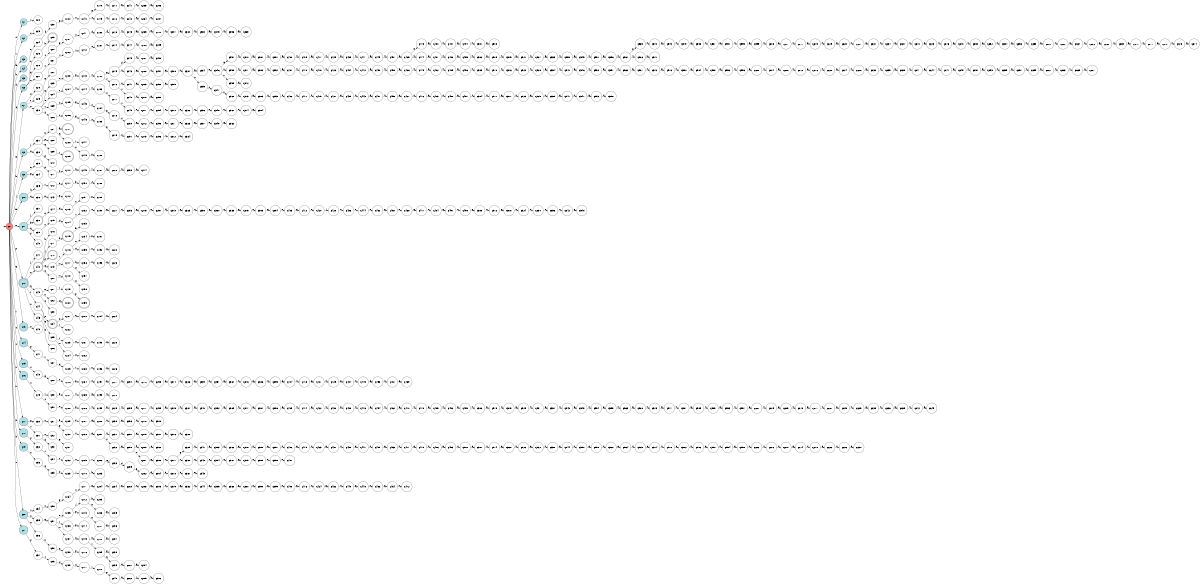 digraph APTAALF {
__start0 [style = invis, shape = none, label = "", width = 0, height = 0];

rankdir=LR;
size="8,5";

s0 [style="filled", color="black", fillcolor="#ff817b" shape="circle", label="q0"];
s1 [style="filled", color="black", fillcolor="powderblue" shape="circle", label="q1"];
s2 [style="filled", color="black", fillcolor="powderblue" shape="circle", label="q2"];
s3 [style="filled", color="black", fillcolor="powderblue" shape="circle", label="q3"];
s4 [style="filled", color="black", fillcolor="powderblue" shape="circle", label="q4"];
s5 [style="filled", color="black", fillcolor="powderblue" shape="circle", label="q5"];
s6 [style="filled", color="black", fillcolor="powderblue" shape="circle", label="q6"];
s7 [style="filled", color="black", fillcolor="powderblue" shape="circle", label="q7"];
s8 [style="filled", color="black", fillcolor="powderblue" shape="circle", label="q8"];
s9 [style="filled", color="black", fillcolor="powderblue" shape="circle", label="q9"];
s10 [style="filled", color="black", fillcolor="powderblue" shape="circle", label="q10"];
s11 [style="filled", color="black", fillcolor="powderblue" shape="circle", label="q11"];
s12 [style="rounded,filled", color="black", fillcolor="powderblue" shape="doublecircle", label="q12"];
s13 [style="filled", color="black", fillcolor="powderblue" shape="circle", label="q13"];
s14 [style="filled", color="black", fillcolor="powderblue" shape="circle", label="q14"];
s15 [style="filled", color="black", fillcolor="powderblue" shape="circle", label="q15"];
s16 [style="filled", color="black", fillcolor="powderblue" shape="circle", label="q16"];
s17 [style="filled", color="black", fillcolor="powderblue" shape="circle", label="q17"];
s18 [style="filled", color="black", fillcolor="powderblue" shape="circle", label="q18"];
s19 [style="filled", color="black", fillcolor="powderblue" shape="circle", label="q19"];
s20 [style="filled", color="black", fillcolor="powderblue" shape="circle", label="q20"];
s21 [style="filled", color="black", fillcolor="powderblue" shape="circle", label="q21"];
s22 [style="filled", color="black", fillcolor="white" shape="circle", label="q22"];
s23 [style="filled", color="black", fillcolor="white" shape="circle", label="q23"];
s24 [style="filled", color="black", fillcolor="white" shape="circle", label="q24"];
s25 [style="filled", color="black", fillcolor="white" shape="circle", label="q25"];
s26 [style="filled", color="black", fillcolor="white" shape="circle", label="q26"];
s27 [style="filled", color="black", fillcolor="white" shape="circle", label="q27"];
s28 [style="filled", color="black", fillcolor="white" shape="circle", label="q28"];
s29 [style="filled", color="black", fillcolor="white" shape="circle", label="q29"];
s30 [style="filled", color="black", fillcolor="white" shape="circle", label="q30"];
s31 [style="filled", color="black", fillcolor="white" shape="circle", label="q31"];
s32 [style="filled", color="black", fillcolor="white" shape="circle", label="q32"];
s33 [style="filled", color="black", fillcolor="white" shape="circle", label="q33"];
s34 [style="filled", color="black", fillcolor="white" shape="circle", label="q34"];
s35 [style="filled", color="black", fillcolor="white" shape="circle", label="q35"];
s36 [style="filled", color="black", fillcolor="white" shape="circle", label="q36"];
s37 [style="filled", color="black", fillcolor="white" shape="circle", label="q37"];
s38 [style="rounded,filled", color="black", fillcolor="white" shape="doublecircle", label="q38"];
s39 [style="filled", color="black", fillcolor="white" shape="circle", label="q39"];
s40 [style="filled", color="black", fillcolor="white" shape="circle", label="q40"];
s41 [style="filled", color="black", fillcolor="white" shape="circle", label="q41"];
s42 [style="rounded,filled", color="black", fillcolor="white" shape="doublecircle", label="q42"];
s43 [style="filled", color="black", fillcolor="white" shape="circle", label="q43"];
s44 [style="filled", color="black", fillcolor="white" shape="circle", label="q44"];
s45 [style="filled", color="black", fillcolor="white" shape="circle", label="q45"];
s46 [style="filled", color="black", fillcolor="white" shape="circle", label="q46"];
s47 [style="filled", color="black", fillcolor="white" shape="circle", label="q47"];
s48 [style="filled", color="black", fillcolor="white" shape="circle", label="q48"];
s49 [style="filled", color="black", fillcolor="white" shape="circle", label="q49"];
s50 [style="filled", color="black", fillcolor="white" shape="circle", label="q50"];
s51 [style="filled", color="black", fillcolor="white" shape="circle", label="q51"];
s52 [style="filled", color="black", fillcolor="white" shape="circle", label="q52"];
s53 [style="filled", color="black", fillcolor="white" shape="circle", label="q53"];
s54 [style="filled", color="black", fillcolor="white" shape="circle", label="q54"];
s55 [style="filled", color="black", fillcolor="white" shape="circle", label="q55"];
s56 [style="filled", color="black", fillcolor="white" shape="circle", label="q56"];
s57 [style="filled", color="black", fillcolor="white" shape="circle", label="q57"];
s58 [style="filled", color="black", fillcolor="white" shape="circle", label="q58"];
s59 [style="rounded,filled", color="black", fillcolor="white" shape="doublecircle", label="q59"];
s60 [style="filled", color="black", fillcolor="white" shape="circle", label="q60"];
s61 [style="filled", color="black", fillcolor="white" shape="circle", label="q61"];
s62 [style="filled", color="black", fillcolor="white" shape="circle", label="q62"];
s63 [style="filled", color="black", fillcolor="white" shape="circle", label="q63"];
s64 [style="filled", color="black", fillcolor="white" shape="circle", label="q64"];
s65 [style="filled", color="black", fillcolor="white" shape="circle", label="q65"];
s66 [style="filled", color="black", fillcolor="white" shape="circle", label="q66"];
s67 [style="filled", color="black", fillcolor="white" shape="circle", label="q67"];
s68 [style="filled", color="black", fillcolor="white" shape="circle", label="q68"];
s69 [style="filled", color="black", fillcolor="white" shape="circle", label="q69"];
s70 [style="filled", color="black", fillcolor="white" shape="circle", label="q70"];
s71 [style="filled", color="black", fillcolor="white" shape="circle", label="q71"];
s72 [style="filled", color="black", fillcolor="white" shape="circle", label="q72"];
s73 [style="filled", color="black", fillcolor="white" shape="circle", label="q73"];
s74 [style="filled", color="black", fillcolor="white" shape="circle", label="q74"];
s75 [style="filled", color="black", fillcolor="white" shape="circle", label="q75"];
s76 [style="filled", color="black", fillcolor="white" shape="circle", label="q76"];
s77 [style="filled", color="black", fillcolor="white" shape="circle", label="q77"];
s78 [style="rounded,filled", color="black", fillcolor="white" shape="doublecircle", label="q78"];
s79 [style="filled", color="black", fillcolor="white" shape="circle", label="q79"];
s80 [style="filled", color="black", fillcolor="white" shape="circle", label="q80"];
s81 [style="filled", color="black", fillcolor="white" shape="circle", label="q81"];
s82 [style="filled", color="black", fillcolor="white" shape="circle", label="q82"];
s83 [style="filled", color="black", fillcolor="white" shape="circle", label="q83"];
s84 [style="rounded,filled", color="black", fillcolor="white" shape="doublecircle", label="q84"];
s85 [style="filled", color="black", fillcolor="white" shape="circle", label="q85"];
s86 [style="filled", color="black", fillcolor="white" shape="circle", label="q86"];
s87 [style="filled", color="black", fillcolor="white" shape="circle", label="q87"];
s88 [style="filled", color="black", fillcolor="white" shape="circle", label="q88"];
s89 [style="filled", color="black", fillcolor="white" shape="circle", label="q89"];
s90 [style="filled", color="black", fillcolor="white" shape="circle", label="q90"];
s91 [style="filled", color="black", fillcolor="white" shape="circle", label="q91"];
s92 [style="filled", color="black", fillcolor="white" shape="circle", label="q92"];
s93 [style="filled", color="black", fillcolor="white" shape="circle", label="q93"];
s94 [style="filled", color="black", fillcolor="white" shape="circle", label="q94"];
s95 [style="filled", color="black", fillcolor="white" shape="circle", label="q95"];
s96 [style="filled", color="black", fillcolor="white" shape="circle", label="q96"];
s97 [style="filled", color="black", fillcolor="white" shape="circle", label="q97"];
s98 [style="filled", color="black", fillcolor="white" shape="circle", label="q98"];
s99 [style="filled", color="black", fillcolor="white" shape="circle", label="q99"];
s100 [style="filled", color="black", fillcolor="white" shape="circle", label="q100"];
s101 [style="filled", color="black", fillcolor="white" shape="circle", label="q101"];
s102 [style="filled", color="black", fillcolor="white" shape="circle", label="q102"];
s103 [style="filled", color="black", fillcolor="white" shape="circle", label="q103"];
s104 [style="filled", color="black", fillcolor="white" shape="circle", label="q104"];
s105 [style="filled", color="black", fillcolor="white" shape="circle", label="q105"];
s106 [style="filled", color="black", fillcolor="white" shape="circle", label="q106"];
s107 [style="rounded,filled", color="black", fillcolor="white" shape="doublecircle", label="q107"];
s108 [style="filled", color="black", fillcolor="white" shape="circle", label="q108"];
s109 [style="rounded,filled", color="black", fillcolor="white" shape="doublecircle", label="q109"];
s110 [style="filled", color="black", fillcolor="white" shape="circle", label="q110"];
s111 [style="filled", color="black", fillcolor="white" shape="circle", label="q111"];
s112 [style="filled", color="black", fillcolor="white" shape="circle", label="q112"];
s113 [style="filled", color="black", fillcolor="white" shape="circle", label="q113"];
s114 [style="filled", color="black", fillcolor="white" shape="circle", label="q114"];
s115 [style="rounded,filled", color="black", fillcolor="white" shape="doublecircle", label="q115"];
s116 [style="filled", color="black", fillcolor="white" shape="circle", label="q116"];
s117 [style="filled", color="black", fillcolor="white" shape="circle", label="q117"];
s118 [style="filled", color="black", fillcolor="white" shape="circle", label="q118"];
s119 [style="filled", color="black", fillcolor="white" shape="circle", label="q119"];
s120 [style="rounded,filled", color="black", fillcolor="white" shape="doublecircle", label="q120"];
s121 [style="filled", color="black", fillcolor="white" shape="circle", label="q121"];
s122 [style="filled", color="black", fillcolor="white" shape="circle", label="q122"];
s123 [style="filled", color="black", fillcolor="white" shape="circle", label="q123"];
s124 [style="filled", color="black", fillcolor="white" shape="circle", label="q124"];
s125 [style="filled", color="black", fillcolor="white" shape="circle", label="q125"];
s126 [style="filled", color="black", fillcolor="white" shape="circle", label="q126"];
s127 [style="filled", color="black", fillcolor="white" shape="circle", label="q127"];
s128 [style="filled", color="black", fillcolor="white" shape="circle", label="q128"];
s129 [style="filled", color="black", fillcolor="white" shape="circle", label="q129"];
s130 [style="filled", color="black", fillcolor="white" shape="circle", label="q130"];
s131 [style="filled", color="black", fillcolor="white" shape="circle", label="q131"];
s132 [style="filled", color="black", fillcolor="white" shape="circle", label="q132"];
s133 [style="filled", color="black", fillcolor="white" shape="circle", label="q133"];
s134 [style="filled", color="black", fillcolor="white" shape="circle", label="q134"];
s135 [style="filled", color="black", fillcolor="white" shape="circle", label="q135"];
s136 [style="filled", color="black", fillcolor="white" shape="circle", label="q136"];
s137 [style="filled", color="black", fillcolor="white" shape="circle", label="q137"];
s138 [style="filled", color="black", fillcolor="white" shape="circle", label="q138"];
s139 [style="filled", color="black", fillcolor="white" shape="circle", label="q139"];
s140 [style="filled", color="black", fillcolor="white" shape="circle", label="q140"];
s141 [style="filled", color="black", fillcolor="white" shape="circle", label="q141"];
s142 [style="filled", color="black", fillcolor="white" shape="circle", label="q142"];
s143 [style="filled", color="black", fillcolor="white" shape="circle", label="q143"];
s144 [style="filled", color="black", fillcolor="white" shape="circle", label="q144"];
s145 [style="filled", color="black", fillcolor="white" shape="circle", label="q145"];
s146 [style="filled", color="black", fillcolor="white" shape="circle", label="q146"];
s147 [style="filled", color="black", fillcolor="white" shape="circle", label="q147"];
s148 [style="filled", color="black", fillcolor="white" shape="circle", label="q148"];
s149 [style="filled", color="black", fillcolor="white" shape="circle", label="q149"];
s150 [style="filled", color="black", fillcolor="white" shape="circle", label="q150"];
s151 [style="filled", color="black", fillcolor="white" shape="circle", label="q151"];
s152 [style="filled", color="black", fillcolor="white" shape="circle", label="q152"];
s153 [style="filled", color="black", fillcolor="white" shape="circle", label="q153"];
s154 [style="filled", color="black", fillcolor="white" shape="circle", label="q154"];
s155 [style="filled", color="black", fillcolor="white" shape="circle", label="q155"];
s156 [style="filled", color="black", fillcolor="white" shape="circle", label="q156"];
s157 [style="filled", color="black", fillcolor="white" shape="circle", label="q157"];
s158 [style="filled", color="black", fillcolor="white" shape="circle", label="q158"];
s159 [style="rounded,filled", color="black", fillcolor="white" shape="doublecircle", label="q159"];
s160 [style="filled", color="black", fillcolor="white" shape="circle", label="q160"];
s161 [style="filled", color="black", fillcolor="white" shape="circle", label="q161"];
s162 [style="filled", color="black", fillcolor="white" shape="circle", label="q162"];
s163 [style="filled", color="black", fillcolor="white" shape="circle", label="q163"];
s164 [style="filled", color="black", fillcolor="white" shape="circle", label="q164"];
s165 [style="filled", color="black", fillcolor="white" shape="circle", label="q165"];
s166 [style="filled", color="black", fillcolor="white" shape="circle", label="q166"];
s167 [style="filled", color="black", fillcolor="white" shape="circle", label="q167"];
s168 [style="filled", color="black", fillcolor="white" shape="circle", label="q168"];
s169 [style="filled", color="black", fillcolor="white" shape="circle", label="q169"];
s170 [style="filled", color="black", fillcolor="white" shape="circle", label="q170"];
s171 [style="filled", color="black", fillcolor="white" shape="circle", label="q171"];
s172 [style="filled", color="black", fillcolor="white" shape="circle", label="q172"];
s173 [style="filled", color="black", fillcolor="white" shape="circle", label="q173"];
s174 [style="filled", color="black", fillcolor="white" shape="circle", label="q174"];
s175 [style="filled", color="black", fillcolor="white" shape="circle", label="q175"];
s176 [style="filled", color="black", fillcolor="white" shape="circle", label="q176"];
s177 [style="filled", color="black", fillcolor="white" shape="circle", label="q177"];
s178 [style="filled", color="black", fillcolor="white" shape="circle", label="q178"];
s179 [style="filled", color="black", fillcolor="white" shape="circle", label="q179"];
s180 [style="filled", color="black", fillcolor="white" shape="circle", label="q180"];
s181 [style="filled", color="black", fillcolor="white" shape="circle", label="q181"];
s182 [style="filled", color="black", fillcolor="white" shape="circle", label="q182"];
s183 [style="filled", color="black", fillcolor="white" shape="circle", label="q183"];
s184 [style="filled", color="black", fillcolor="white" shape="circle", label="q184"];
s185 [style="filled", color="black", fillcolor="white" shape="circle", label="q185"];
s186 [style="filled", color="black", fillcolor="white" shape="circle", label="q186"];
s187 [style="filled", color="black", fillcolor="white" shape="circle", label="q187"];
s188 [style="filled", color="black", fillcolor="white" shape="circle", label="q188"];
s189 [style="filled", color="black", fillcolor="white" shape="circle", label="q189"];
s190 [style="filled", color="black", fillcolor="white" shape="circle", label="q190"];
s191 [style="filled", color="black", fillcolor="white" shape="circle", label="q191"];
s192 [style="filled", color="black", fillcolor="white" shape="circle", label="q192"];
s193 [style="filled", color="black", fillcolor="white" shape="circle", label="q193"];
s194 [style="filled", color="black", fillcolor="white" shape="circle", label="q194"];
s195 [style="filled", color="black", fillcolor="white" shape="circle", label="q195"];
s196 [style="filled", color="black", fillcolor="white" shape="circle", label="q196"];
s197 [style="filled", color="black", fillcolor="white" shape="circle", label="q197"];
s198 [style="filled", color="black", fillcolor="white" shape="circle", label="q198"];
s199 [style="filled", color="black", fillcolor="white" shape="circle", label="q199"];
s200 [style="filled", color="black", fillcolor="white" shape="circle", label="q200"];
s201 [style="filled", color="black", fillcolor="white" shape="circle", label="q201"];
s202 [style="filled", color="black", fillcolor="white" shape="circle", label="q202"];
s203 [style="filled", color="black", fillcolor="white" shape="circle", label="q203"];
s204 [style="filled", color="black", fillcolor="white" shape="circle", label="q204"];
s205 [style="filled", color="black", fillcolor="white" shape="circle", label="q205"];
s206 [style="filled", color="black", fillcolor="white" shape="circle", label="q206"];
s207 [style="filled", color="black", fillcolor="white" shape="circle", label="q207"];
s208 [style="filled", color="black", fillcolor="white" shape="circle", label="q208"];
s209 [style="filled", color="black", fillcolor="white" shape="circle", label="q209"];
s210 [style="filled", color="black", fillcolor="white" shape="circle", label="q210"];
s211 [style="filled", color="black", fillcolor="white" shape="circle", label="q211"];
s212 [style="filled", color="black", fillcolor="white" shape="circle", label="q212"];
s213 [style="filled", color="black", fillcolor="white" shape="circle", label="q213"];
s214 [style="filled", color="black", fillcolor="white" shape="circle", label="q214"];
s215 [style="filled", color="black", fillcolor="white" shape="circle", label="q215"];
s216 [style="filled", color="black", fillcolor="white" shape="circle", label="q216"];
s217 [style="filled", color="black", fillcolor="white" shape="circle", label="q217"];
s218 [style="filled", color="black", fillcolor="white" shape="circle", label="q218"];
s219 [style="filled", color="black", fillcolor="white" shape="circle", label="q219"];
s220 [style="filled", color="black", fillcolor="white" shape="circle", label="q220"];
s221 [style="filled", color="black", fillcolor="white" shape="circle", label="q221"];
s222 [style="filled", color="black", fillcolor="white" shape="circle", label="q222"];
s223 [style="filled", color="black", fillcolor="white" shape="circle", label="q223"];
s224 [style="filled", color="black", fillcolor="white" shape="circle", label="q224"];
s225 [style="filled", color="black", fillcolor="white" shape="circle", label="q225"];
s226 [style="filled", color="black", fillcolor="white" shape="circle", label="q226"];
s227 [style="filled", color="black", fillcolor="white" shape="circle", label="q227"];
s228 [style="filled", color="black", fillcolor="white" shape="circle", label="q228"];
s229 [style="filled", color="black", fillcolor="white" shape="circle", label="q229"];
s230 [style="filled", color="black", fillcolor="white" shape="circle", label="q230"];
s231 [style="filled", color="black", fillcolor="white" shape="circle", label="q231"];
s232 [style="filled", color="black", fillcolor="white" shape="circle", label="q232"];
s233 [style="filled", color="black", fillcolor="white" shape="circle", label="q233"];
s234 [style="filled", color="black", fillcolor="white" shape="circle", label="q234"];
s235 [style="filled", color="black", fillcolor="white" shape="circle", label="q235"];
s236 [style="filled", color="black", fillcolor="white" shape="circle", label="q236"];
s237 [style="filled", color="black", fillcolor="white" shape="circle", label="q237"];
s238 [style="filled", color="black", fillcolor="white" shape="circle", label="q238"];
s239 [style="filled", color="black", fillcolor="white" shape="circle", label="q239"];
s240 [style="filled", color="black", fillcolor="white" shape="circle", label="q240"];
s241 [style="filled", color="black", fillcolor="white" shape="circle", label="q241"];
s242 [style="filled", color="black", fillcolor="white" shape="circle", label="q242"];
s243 [style="filled", color="black", fillcolor="white" shape="circle", label="q243"];
s244 [style="filled", color="black", fillcolor="white" shape="circle", label="q244"];
s245 [style="filled", color="black", fillcolor="white" shape="circle", label="q245"];
s246 [style="filled", color="black", fillcolor="white" shape="circle", label="q246"];
s247 [style="filled", color="black", fillcolor="white" shape="circle", label="q247"];
s248 [style="filled", color="black", fillcolor="white" shape="circle", label="q248"];
s249 [style="filled", color="black", fillcolor="white" shape="circle", label="q249"];
s250 [style="filled", color="black", fillcolor="white" shape="circle", label="q250"];
s251 [style="filled", color="black", fillcolor="white" shape="circle", label="q251"];
s252 [style="filled", color="black", fillcolor="white" shape="circle", label="q252"];
s253 [style="filled", color="black", fillcolor="white" shape="circle", label="q253"];
s254 [style="filled", color="black", fillcolor="white" shape="circle", label="q254"];
s255 [style="filled", color="black", fillcolor="white" shape="circle", label="q255"];
s256 [style="filled", color="black", fillcolor="white" shape="circle", label="q256"];
s257 [style="filled", color="black", fillcolor="white" shape="circle", label="q257"];
s258 [style="filled", color="black", fillcolor="white" shape="circle", label="q258"];
s259 [style="filled", color="black", fillcolor="white" shape="circle", label="q259"];
s260 [style="filled", color="black", fillcolor="white" shape="circle", label="q260"];
s261 [style="filled", color="black", fillcolor="white" shape="circle", label="q261"];
s262 [style="filled", color="black", fillcolor="white" shape="circle", label="q262"];
s263 [style="filled", color="black", fillcolor="white" shape="circle", label="q263"];
s264 [style="filled", color="black", fillcolor="white" shape="circle", label="q264"];
s265 [style="filled", color="black", fillcolor="white" shape="circle", label="q265"];
s266 [style="filled", color="black", fillcolor="white" shape="circle", label="q266"];
s267 [style="filled", color="black", fillcolor="white" shape="circle", label="q267"];
s268 [style="filled", color="black", fillcolor="white" shape="circle", label="q268"];
s269 [style="filled", color="black", fillcolor="white" shape="circle", label="q269"];
s270 [style="filled", color="black", fillcolor="white" shape="circle", label="q270"];
s271 [style="filled", color="black", fillcolor="white" shape="circle", label="q271"];
s272 [style="filled", color="black", fillcolor="white" shape="circle", label="q272"];
s273 [style="filled", color="black", fillcolor="white" shape="circle", label="q273"];
s274 [style="filled", color="black", fillcolor="white" shape="circle", label="q274"];
s275 [style="filled", color="black", fillcolor="white" shape="circle", label="q275"];
s276 [style="filled", color="black", fillcolor="white" shape="circle", label="q276"];
s277 [style="filled", color="black", fillcolor="white" shape="circle", label="q277"];
s278 [style="filled", color="black", fillcolor="white" shape="circle", label="q278"];
s279 [style="filled", color="black", fillcolor="white" shape="circle", label="q279"];
s280 [style="filled", color="black", fillcolor="white" shape="circle", label="q280"];
s281 [style="filled", color="black", fillcolor="white" shape="circle", label="q281"];
s282 [style="filled", color="black", fillcolor="white" shape="circle", label="q282"];
s283 [style="filled", color="black", fillcolor="white" shape="circle", label="q283"];
s284 [style="filled", color="black", fillcolor="white" shape="circle", label="q284"];
s285 [style="filled", color="black", fillcolor="white" shape="circle", label="q285"];
s286 [style="filled", color="black", fillcolor="white" shape="circle", label="q286"];
s287 [style="filled", color="black", fillcolor="white" shape="circle", label="q287"];
s288 [style="filled", color="black", fillcolor="white" shape="circle", label="q288"];
s289 [style="filled", color="black", fillcolor="white" shape="circle", label="q289"];
s290 [style="filled", color="black", fillcolor="white" shape="circle", label="q290"];
s291 [style="filled", color="black", fillcolor="white" shape="circle", label="q291"];
s292 [style="filled", color="black", fillcolor="white" shape="circle", label="q292"];
s293 [style="filled", color="black", fillcolor="white" shape="circle", label="q293"];
s294 [style="filled", color="black", fillcolor="white" shape="circle", label="q294"];
s295 [style="filled", color="black", fillcolor="white" shape="circle", label="q295"];
s296 [style="filled", color="black", fillcolor="white" shape="circle", label="q296"];
s297 [style="filled", color="black", fillcolor="white" shape="circle", label="q297"];
s298 [style="filled", color="black", fillcolor="white" shape="circle", label="q298"];
s299 [style="filled", color="black", fillcolor="white" shape="circle", label="q299"];
s300 [style="filled", color="black", fillcolor="white" shape="circle", label="q300"];
s301 [style="filled", color="black", fillcolor="white" shape="circle", label="q301"];
s302 [style="filled", color="black", fillcolor="white" shape="circle", label="q302"];
s303 [style="filled", color="black", fillcolor="white" shape="circle", label="q303"];
s304 [style="filled", color="black", fillcolor="white" shape="circle", label="q304"];
s305 [style="filled", color="black", fillcolor="white" shape="circle", label="q305"];
s306 [style="filled", color="black", fillcolor="white" shape="circle", label="q306"];
s307 [style="filled", color="black", fillcolor="white" shape="circle", label="q307"];
s308 [style="filled", color="black", fillcolor="white" shape="circle", label="q308"];
s309 [style="filled", color="black", fillcolor="white" shape="circle", label="q309"];
s310 [style="filled", color="black", fillcolor="white" shape="circle", label="q310"];
s311 [style="filled", color="black", fillcolor="white" shape="circle", label="q311"];
s312 [style="filled", color="black", fillcolor="white" shape="circle", label="q312"];
s313 [style="filled", color="black", fillcolor="white" shape="circle", label="q313"];
s314 [style="filled", color="black", fillcolor="white" shape="circle", label="q314"];
s315 [style="filled", color="black", fillcolor="white" shape="circle", label="q315"];
s316 [style="filled", color="black", fillcolor="white" shape="circle", label="q316"];
s317 [style="filled", color="black", fillcolor="white" shape="circle", label="q317"];
s318 [style="filled", color="black", fillcolor="white" shape="circle", label="q318"];
s319 [style="filled", color="black", fillcolor="white" shape="circle", label="q319"];
s320 [style="filled", color="black", fillcolor="white" shape="circle", label="q320"];
s321 [style="filled", color="black", fillcolor="white" shape="circle", label="q321"];
s322 [style="filled", color="black", fillcolor="white" shape="circle", label="q322"];
s323 [style="filled", color="black", fillcolor="white" shape="circle", label="q323"];
s324 [style="filled", color="black", fillcolor="white" shape="circle", label="q324"];
s325 [style="filled", color="black", fillcolor="white" shape="circle", label="q325"];
s326 [style="filled", color="black", fillcolor="white" shape="circle", label="q326"];
s327 [style="filled", color="black", fillcolor="white" shape="circle", label="q327"];
s328 [style="filled", color="black", fillcolor="white" shape="circle", label="q328"];
s329 [style="filled", color="black", fillcolor="white" shape="circle", label="q329"];
s330 [style="filled", color="black", fillcolor="white" shape="circle", label="q330"];
s331 [style="filled", color="black", fillcolor="white" shape="circle", label="q331"];
s332 [style="filled", color="black", fillcolor="white" shape="circle", label="q332"];
s333 [style="filled", color="black", fillcolor="white" shape="circle", label="q333"];
s334 [style="filled", color="black", fillcolor="white" shape="circle", label="q334"];
s335 [style="filled", color="black", fillcolor="white" shape="circle", label="q335"];
s336 [style="filled", color="black", fillcolor="white" shape="circle", label="q336"];
s337 [style="filled", color="black", fillcolor="white" shape="circle", label="q337"];
s338 [style="filled", color="black", fillcolor="white" shape="circle", label="q338"];
s339 [style="filled", color="black", fillcolor="white" shape="circle", label="q339"];
s340 [style="filled", color="black", fillcolor="white" shape="circle", label="q340"];
s341 [style="filled", color="black", fillcolor="white" shape="circle", label="q341"];
s342 [style="filled", color="black", fillcolor="white" shape="circle", label="q342"];
s343 [style="filled", color="black", fillcolor="white" shape="circle", label="q343"];
s344 [style="filled", color="black", fillcolor="white" shape="circle", label="q344"];
s345 [style="filled", color="black", fillcolor="white" shape="circle", label="q345"];
s346 [style="filled", color="black", fillcolor="white" shape="circle", label="q346"];
s347 [style="filled", color="black", fillcolor="white" shape="circle", label="q347"];
s348 [style="filled", color="black", fillcolor="white" shape="circle", label="q348"];
s349 [style="filled", color="black", fillcolor="white" shape="circle", label="q349"];
s350 [style="filled", color="black", fillcolor="white" shape="circle", label="q350"];
s351 [style="filled", color="black", fillcolor="white" shape="circle", label="q351"];
s352 [style="filled", color="black", fillcolor="white" shape="circle", label="q352"];
s353 [style="filled", color="black", fillcolor="white" shape="circle", label="q353"];
s354 [style="filled", color="black", fillcolor="white" shape="circle", label="q354"];
s355 [style="filled", color="black", fillcolor="white" shape="circle", label="q355"];
s356 [style="filled", color="black", fillcolor="white" shape="circle", label="q356"];
s357 [style="filled", color="black", fillcolor="white" shape="circle", label="q357"];
s358 [style="filled", color="black", fillcolor="white" shape="circle", label="q358"];
s359 [style="filled", color="black", fillcolor="white" shape="circle", label="q359"];
s360 [style="filled", color="black", fillcolor="white" shape="circle", label="q360"];
s361 [style="filled", color="black", fillcolor="white" shape="circle", label="q361"];
s362 [style="filled", color="black", fillcolor="white" shape="circle", label="q362"];
s363 [style="filled", color="black", fillcolor="white" shape="circle", label="q363"];
s364 [style="filled", color="black", fillcolor="white" shape="circle", label="q364"];
s365 [style="filled", color="black", fillcolor="white" shape="circle", label="q365"];
s366 [style="filled", color="black", fillcolor="white" shape="circle", label="q366"];
s367 [style="filled", color="black", fillcolor="white" shape="circle", label="q367"];
s368 [style="filled", color="black", fillcolor="white" shape="circle", label="q368"];
s369 [style="filled", color="black", fillcolor="white" shape="circle", label="q369"];
s370 [style="filled", color="black", fillcolor="white" shape="circle", label="q370"];
s371 [style="filled", color="black", fillcolor="white" shape="circle", label="q371"];
s372 [style="filled", color="black", fillcolor="white" shape="circle", label="q372"];
s373 [style="filled", color="black", fillcolor="white" shape="circle", label="q373"];
s374 [style="filled", color="black", fillcolor="white" shape="circle", label="q374"];
s375 [style="filled", color="black", fillcolor="white" shape="circle", label="q375"];
s376 [style="filled", color="black", fillcolor="white" shape="circle", label="q376"];
s377 [style="filled", color="black", fillcolor="white" shape="circle", label="q377"];
s378 [style="filled", color="black", fillcolor="white" shape="circle", label="q378"];
s379 [style="filled", color="black", fillcolor="white" shape="circle", label="q379"];
s380 [style="filled", color="black", fillcolor="white" shape="circle", label="q380"];
s381 [style="filled", color="black", fillcolor="white" shape="circle", label="q381"];
s382 [style="filled", color="black", fillcolor="white" shape="circle", label="q382"];
s383 [style="filled", color="black", fillcolor="white" shape="circle", label="q383"];
s384 [style="filled", color="black", fillcolor="white" shape="circle", label="q384"];
s385 [style="filled", color="black", fillcolor="white" shape="circle", label="q385"];
s386 [style="filled", color="black", fillcolor="white" shape="circle", label="q386"];
s387 [style="filled", color="black", fillcolor="white" shape="circle", label="q387"];
s388 [style="filled", color="black", fillcolor="white" shape="circle", label="q388"];
s389 [style="filled", color="black", fillcolor="white" shape="circle", label="q389"];
s390 [style="filled", color="black", fillcolor="white" shape="circle", label="q390"];
s391 [style="filled", color="black", fillcolor="white" shape="circle", label="q391"];
s392 [style="filled", color="black", fillcolor="white" shape="circle", label="q392"];
s393 [style="filled", color="black", fillcolor="white" shape="circle", label="q393"];
s394 [style="filled", color="black", fillcolor="white" shape="circle", label="q394"];
s395 [style="filled", color="black", fillcolor="white" shape="circle", label="q395"];
s396 [style="filled", color="black", fillcolor="white" shape="circle", label="q396"];
s397 [style="filled", color="black", fillcolor="white" shape="circle", label="q397"];
s398 [style="filled", color="black", fillcolor="white" shape="circle", label="q398"];
s399 [style="filled", color="black", fillcolor="white" shape="circle", label="q399"];
s400 [style="filled", color="black", fillcolor="white" shape="circle", label="q400"];
s401 [style="filled", color="black", fillcolor="white" shape="circle", label="q401"];
s402 [style="filled", color="black", fillcolor="white" shape="circle", label="q402"];
s403 [style="filled", color="black", fillcolor="white" shape="circle", label="q403"];
s404 [style="filled", color="black", fillcolor="white" shape="circle", label="q404"];
s405 [style="filled", color="black", fillcolor="white" shape="circle", label="q405"];
s406 [style="filled", color="black", fillcolor="white" shape="circle", label="q406"];
s407 [style="filled", color="black", fillcolor="white" shape="circle", label="q407"];
s408 [style="filled", color="black", fillcolor="white" shape="circle", label="q408"];
s409 [style="filled", color="black", fillcolor="white" shape="circle", label="q409"];
s410 [style="filled", color="black", fillcolor="white" shape="circle", label="q410"];
s411 [style="filled", color="black", fillcolor="white" shape="circle", label="q411"];
s412 [style="filled", color="black", fillcolor="white" shape="circle", label="q412"];
s413 [style="filled", color="black", fillcolor="white" shape="circle", label="q413"];
s414 [style="filled", color="black", fillcolor="white" shape="circle", label="q414"];
s415 [style="filled", color="black", fillcolor="white" shape="circle", label="q415"];
s416 [style="filled", color="black", fillcolor="white" shape="circle", label="q416"];
s417 [style="filled", color="black", fillcolor="white" shape="circle", label="q417"];
s418 [style="filled", color="black", fillcolor="white" shape="circle", label="q418"];
s419 [style="filled", color="black", fillcolor="white" shape="circle", label="q419"];
s420 [style="filled", color="black", fillcolor="white" shape="circle", label="q420"];
s421 [style="filled", color="black", fillcolor="white" shape="circle", label="q421"];
s422 [style="filled", color="black", fillcolor="white" shape="circle", label="q422"];
s423 [style="filled", color="black", fillcolor="white" shape="circle", label="q423"];
s424 [style="filled", color="black", fillcolor="white" shape="circle", label="q424"];
s425 [style="filled", color="black", fillcolor="white" shape="circle", label="q425"];
s426 [style="filled", color="black", fillcolor="white" shape="circle", label="q426"];
s427 [style="filled", color="black", fillcolor="white" shape="circle", label="q427"];
s428 [style="filled", color="black", fillcolor="white" shape="circle", label="q428"];
s429 [style="filled", color="black", fillcolor="white" shape="circle", label="q429"];
s430 [style="filled", color="black", fillcolor="white" shape="circle", label="q430"];
s431 [style="filled", color="black", fillcolor="white" shape="circle", label="q431"];
s432 [style="filled", color="black", fillcolor="white" shape="circle", label="q432"];
s433 [style="filled", color="black", fillcolor="white" shape="circle", label="q433"];
s434 [style="filled", color="black", fillcolor="white" shape="circle", label="q434"];
s435 [style="filled", color="black", fillcolor="white" shape="circle", label="q435"];
s436 [style="filled", color="black", fillcolor="white" shape="circle", label="q436"];
s437 [style="filled", color="black", fillcolor="white" shape="circle", label="q437"];
s438 [style="filled", color="black", fillcolor="white" shape="circle", label="q438"];
s439 [style="filled", color="black", fillcolor="white" shape="circle", label="q439"];
s440 [style="filled", color="black", fillcolor="white" shape="circle", label="q440"];
s441 [style="filled", color="black", fillcolor="white" shape="circle", label="q441"];
s442 [style="filled", color="black", fillcolor="white" shape="circle", label="q442"];
s443 [style="filled", color="black", fillcolor="white" shape="circle", label="q443"];
s444 [style="filled", color="black", fillcolor="white" shape="circle", label="q444"];
s445 [style="filled", color="black", fillcolor="white" shape="circle", label="q445"];
s446 [style="filled", color="black", fillcolor="white" shape="circle", label="q446"];
s447 [style="filled", color="black", fillcolor="white" shape="circle", label="q447"];
s448 [style="filled", color="black", fillcolor="white" shape="circle", label="q448"];
s449 [style="filled", color="black", fillcolor="white" shape="circle", label="q449"];
s450 [style="filled", color="black", fillcolor="white" shape="circle", label="q450"];
s451 [style="filled", color="black", fillcolor="white" shape="circle", label="q451"];
s452 [style="filled", color="black", fillcolor="white" shape="circle", label="q452"];
s453 [style="filled", color="black", fillcolor="white" shape="circle", label="q453"];
s454 [style="filled", color="black", fillcolor="white" shape="circle", label="q454"];
s455 [style="filled", color="black", fillcolor="white" shape="circle", label="q455"];
s456 [style="filled", color="black", fillcolor="white" shape="circle", label="q456"];
s457 [style="filled", color="black", fillcolor="white" shape="circle", label="q457"];
s458 [style="filled", color="black", fillcolor="white" shape="circle", label="q458"];
s459 [style="filled", color="black", fillcolor="white" shape="circle", label="q459"];
s460 [style="filled", color="black", fillcolor="white" shape="circle", label="q460"];
s461 [style="filled", color="black", fillcolor="white" shape="circle", label="q461"];
s462 [style="filled", color="black", fillcolor="white" shape="circle", label="q462"];
s463 [style="filled", color="black", fillcolor="white" shape="circle", label="q463"];
s464 [style="filled", color="black", fillcolor="white" shape="circle", label="q464"];
s465 [style="filled", color="black", fillcolor="white" shape="circle", label="q465"];
s466 [style="filled", color="black", fillcolor="white" shape="circle", label="q466"];
s467 [style="filled", color="black", fillcolor="white" shape="circle", label="q467"];
s468 [style="filled", color="black", fillcolor="white" shape="circle", label="q468"];
s469 [style="filled", color="black", fillcolor="white" shape="circle", label="q469"];
s470 [style="filled", color="black", fillcolor="white" shape="circle", label="q470"];
s471 [style="filled", color="black", fillcolor="white" shape="circle", label="q471"];
s472 [style="filled", color="black", fillcolor="white" shape="circle", label="q472"];
s473 [style="filled", color="black", fillcolor="white" shape="circle", label="q473"];
s474 [style="filled", color="black", fillcolor="white" shape="circle", label="q474"];
s475 [style="filled", color="black", fillcolor="white" shape="circle", label="q475"];
s476 [style="filled", color="black", fillcolor="white" shape="circle", label="q476"];
s477 [style="filled", color="black", fillcolor="white" shape="circle", label="q477"];
s478 [style="filled", color="black", fillcolor="white" shape="circle", label="q478"];
s479 [style="filled", color="black", fillcolor="white" shape="circle", label="q479"];
s480 [style="filled", color="black", fillcolor="white" shape="circle", label="q480"];
s481 [style="filled", color="black", fillcolor="white" shape="circle", label="q481"];
s482 [style="filled", color="black", fillcolor="white" shape="circle", label="q482"];
s483 [style="filled", color="black", fillcolor="white" shape="circle", label="q483"];
s484 [style="filled", color="black", fillcolor="white" shape="circle", label="q484"];
s485 [style="filled", color="black", fillcolor="white" shape="circle", label="q485"];
s486 [style="filled", color="black", fillcolor="white" shape="circle", label="q486"];
s487 [style="filled", color="black", fillcolor="white" shape="circle", label="q487"];
s488 [style="filled", color="black", fillcolor="white" shape="circle", label="q488"];
s489 [style="filled", color="black", fillcolor="white" shape="circle", label="q489"];
s490 [style="filled", color="black", fillcolor="white" shape="circle", label="q490"];
s491 [style="filled", color="black", fillcolor="white" shape="circle", label="q491"];
s492 [style="filled", color="black", fillcolor="white" shape="circle", label="q492"];
s493 [style="filled", color="black", fillcolor="white" shape="circle", label="q493"];
s494 [style="filled", color="black", fillcolor="white" shape="circle", label="q494"];
s495 [style="filled", color="black", fillcolor="white" shape="circle", label="q495"];
s496 [style="filled", color="black", fillcolor="white" shape="circle", label="q496"];
s497 [style="filled", color="black", fillcolor="white" shape="circle", label="q497"];
s498 [style="filled", color="black", fillcolor="white" shape="circle", label="q498"];
s499 [style="filled", color="black", fillcolor="white" shape="circle", label="q499"];
s500 [style="filled", color="black", fillcolor="white" shape="circle", label="q500"];
s501 [style="filled", color="black", fillcolor="white" shape="circle", label="q501"];
s502 [style="filled", color="black", fillcolor="white" shape="circle", label="q502"];
s503 [style="filled", color="black", fillcolor="white" shape="circle", label="q503"];
s504 [style="filled", color="black", fillcolor="white" shape="circle", label="q504"];
s505 [style="filled", color="black", fillcolor="white" shape="circle", label="q505"];
s506 [style="filled", color="black", fillcolor="white" shape="circle", label="q506"];
s507 [style="filled", color="black", fillcolor="white" shape="circle", label="q507"];
s508 [style="filled", color="black", fillcolor="white" shape="circle", label="q508"];
s509 [style="filled", color="black", fillcolor="white" shape="circle", label="q509"];
s510 [style="filled", color="black", fillcolor="white" shape="circle", label="q510"];
s511 [style="filled", color="black", fillcolor="white" shape="circle", label="q511"];
s512 [style="filled", color="black", fillcolor="white" shape="circle", label="q512"];
s513 [style="filled", color="black", fillcolor="white" shape="circle", label="q513"];
s514 [style="filled", color="black", fillcolor="white" shape="circle", label="q514"];
s515 [style="filled", color="black", fillcolor="white" shape="circle", label="q515"];
s516 [style="filled", color="black", fillcolor="white" shape="circle", label="q516"];
s517 [style="filled", color="black", fillcolor="white" shape="circle", label="q517"];
s518 [style="filled", color="black", fillcolor="white" shape="circle", label="q518"];
s519 [style="filled", color="black", fillcolor="white" shape="circle", label="q519"];
s520 [style="filled", color="black", fillcolor="white" shape="circle", label="q520"];
s521 [style="filled", color="black", fillcolor="white" shape="circle", label="q521"];
s522 [style="filled", color="black", fillcolor="white" shape="circle", label="q522"];
s523 [style="filled", color="black", fillcolor="white" shape="circle", label="q523"];
s524 [style="filled", color="black", fillcolor="white" shape="circle", label="q524"];
s525 [style="filled", color="black", fillcolor="white" shape="circle", label="q525"];
s526 [style="filled", color="black", fillcolor="white" shape="circle", label="q526"];
s527 [style="filled", color="black", fillcolor="white" shape="circle", label="q527"];
s528 [style="filled", color="black", fillcolor="white" shape="circle", label="q528"];
s529 [style="filled", color="black", fillcolor="white" shape="circle", label="q529"];
s530 [style="filled", color="black", fillcolor="white" shape="circle", label="q530"];
s531 [style="filled", color="black", fillcolor="white" shape="circle", label="q531"];
s532 [style="filled", color="black", fillcolor="white" shape="circle", label="q532"];
s533 [style="filled", color="black", fillcolor="white" shape="circle", label="q533"];
s534 [style="filled", color="black", fillcolor="white" shape="circle", label="q534"];
s535 [style="filled", color="black", fillcolor="white" shape="circle", label="q535"];
s536 [style="filled", color="black", fillcolor="white" shape="circle", label="q536"];
s537 [style="filled", color="black", fillcolor="white" shape="circle", label="q537"];
s538 [style="filled", color="black", fillcolor="white" shape="circle", label="q538"];
s539 [style="filled", color="black", fillcolor="white" shape="circle", label="q539"];
s540 [style="filled", color="black", fillcolor="white" shape="circle", label="q540"];
s541 [style="filled", color="black", fillcolor="white" shape="circle", label="q541"];
s542 [style="filled", color="black", fillcolor="white" shape="circle", label="q542"];
s543 [style="filled", color="black", fillcolor="white" shape="circle", label="q543"];
s544 [style="filled", color="black", fillcolor="white" shape="circle", label="q544"];
s545 [style="filled", color="black", fillcolor="white" shape="circle", label="q545"];
s546 [style="filled", color="black", fillcolor="white" shape="circle", label="q546"];
s547 [style="filled", color="black", fillcolor="white" shape="circle", label="q547"];
s548 [style="filled", color="black", fillcolor="white" shape="circle", label="q548"];
s549 [style="filled", color="black", fillcolor="white" shape="circle", label="q549"];
s550 [style="filled", color="black", fillcolor="white" shape="circle", label="q550"];
s551 [style="filled", color="black", fillcolor="white" shape="circle", label="q551"];
s552 [style="filled", color="black", fillcolor="white" shape="circle", label="q552"];
s553 [style="filled", color="black", fillcolor="white" shape="circle", label="q553"];
s554 [style="filled", color="black", fillcolor="white" shape="circle", label="q554"];
s555 [style="filled", color="black", fillcolor="white" shape="circle", label="q555"];
s556 [style="filled", color="black", fillcolor="white" shape="circle", label="q556"];
s557 [style="filled", color="black", fillcolor="white" shape="circle", label="q557"];
s558 [style="filled", color="black", fillcolor="white" shape="circle", label="q558"];
s559 [style="filled", color="black", fillcolor="white" shape="circle", label="q559"];
s560 [style="filled", color="black", fillcolor="white" shape="circle", label="q560"];
s561 [style="filled", color="black", fillcolor="white" shape="circle", label="q561"];
s562 [style="filled", color="black", fillcolor="white" shape="circle", label="q562"];
s563 [style="filled", color="black", fillcolor="white" shape="circle", label="q563"];
s564 [style="filled", color="black", fillcolor="white" shape="circle", label="q564"];
s565 [style="filled", color="black", fillcolor="white" shape="circle", label="q565"];
s566 [style="filled", color="black", fillcolor="white" shape="circle", label="q566"];
s567 [style="filled", color="black", fillcolor="white" shape="circle", label="q567"];
s568 [style="filled", color="black", fillcolor="white" shape="circle", label="q568"];
s569 [style="filled", color="black", fillcolor="white" shape="circle", label="q569"];
s570 [style="filled", color="black", fillcolor="white" shape="circle", label="q570"];
s571 [style="filled", color="black", fillcolor="white" shape="circle", label="q571"];
s572 [style="filled", color="black", fillcolor="white" shape="circle", label="q572"];
s573 [style="filled", color="black", fillcolor="white" shape="circle", label="q573"];
s574 [style="filled", color="black", fillcolor="white" shape="circle", label="q574"];
s575 [style="filled", color="black", fillcolor="white" shape="circle", label="q575"];
s576 [style="filled", color="black", fillcolor="white" shape="circle", label="q576"];
s577 [style="filled", color="black", fillcolor="white" shape="circle", label="q577"];
s578 [style="filled", color="black", fillcolor="white" shape="circle", label="q578"];
s579 [style="filled", color="black", fillcolor="white" shape="circle", label="q579"];
s580 [style="filled", color="black", fillcolor="white" shape="circle", label="q580"];
s581 [style="filled", color="black", fillcolor="white" shape="circle", label="q581"];
s582 [style="filled", color="black", fillcolor="white" shape="circle", label="q582"];
s583 [style="filled", color="black", fillcolor="white" shape="circle", label="q583"];
s584 [style="filled", color="black", fillcolor="white" shape="circle", label="q584"];
s585 [style="filled", color="black", fillcolor="white" shape="circle", label="q585"];
s586 [style="filled", color="black", fillcolor="white" shape="circle", label="q586"];
s587 [style="filled", color="black", fillcolor="white" shape="circle", label="q587"];
s588 [style="filled", color="black", fillcolor="white" shape="circle", label="q588"];
s589 [style="filled", color="black", fillcolor="white" shape="circle", label="q589"];
s590 [style="filled", color="black", fillcolor="white" shape="circle", label="q590"];
s591 [style="filled", color="black", fillcolor="white" shape="circle", label="q591"];
s592 [style="filled", color="black", fillcolor="white" shape="circle", label="q592"];
s593 [style="filled", color="black", fillcolor="white" shape="circle", label="q593"];
s594 [style="filled", color="black", fillcolor="white" shape="circle", label="q594"];
s595 [style="filled", color="black", fillcolor="white" shape="circle", label="q595"];
s596 [style="filled", color="black", fillcolor="white" shape="circle", label="q596"];
s597 [style="filled", color="black", fillcolor="white" shape="circle", label="q597"];
s598 [style="filled", color="black", fillcolor="white" shape="circle", label="q598"];
s599 [style="filled", color="black", fillcolor="white" shape="circle", label="q599"];
s600 [style="filled", color="black", fillcolor="white" shape="circle", label="q600"];
s601 [style="filled", color="black", fillcolor="white" shape="circle", label="q601"];
s602 [style="filled", color="black", fillcolor="white" shape="circle", label="q602"];
s603 [style="filled", color="black", fillcolor="white" shape="circle", label="q603"];
s604 [style="filled", color="black", fillcolor="white" shape="circle", label="q604"];
s605 [style="filled", color="black", fillcolor="white" shape="circle", label="q605"];
s606 [style="filled", color="black", fillcolor="white" shape="circle", label="q606"];
s607 [style="filled", color="black", fillcolor="white" shape="circle", label="q607"];
s608 [style="filled", color="black", fillcolor="white" shape="circle", label="q608"];
s609 [style="filled", color="black", fillcolor="white" shape="circle", label="q609"];
s610 [style="filled", color="black", fillcolor="white" shape="circle", label="q610"];
s611 [style="filled", color="black", fillcolor="white" shape="circle", label="q611"];
s612 [style="filled", color="black", fillcolor="white" shape="circle", label="q612"];
s613 [style="filled", color="black", fillcolor="white" shape="circle", label="q613"];
s614 [style="filled", color="black", fillcolor="white" shape="circle", label="q614"];
s615 [style="filled", color="black", fillcolor="white" shape="circle", label="q615"];
s616 [style="filled", color="black", fillcolor="white" shape="circle", label="q616"];
s617 [style="filled", color="black", fillcolor="white" shape="circle", label="q617"];
s618 [style="filled", color="black", fillcolor="white" shape="circle", label="q618"];
s619 [style="filled", color="black", fillcolor="white" shape="circle", label="q619"];
s620 [style="filled", color="black", fillcolor="white" shape="circle", label="q620"];
s621 [style="filled", color="black", fillcolor="white" shape="circle", label="q621"];
s622 [style="filled", color="black", fillcolor="white" shape="circle", label="q622"];
s623 [style="filled", color="black", fillcolor="white" shape="circle", label="q623"];
s624 [style="filled", color="black", fillcolor="white" shape="circle", label="q624"];
s625 [style="filled", color="black", fillcolor="white" shape="circle", label="q625"];
s626 [style="filled", color="black", fillcolor="white" shape="circle", label="q626"];
s627 [style="filled", color="black", fillcolor="white" shape="circle", label="q627"];
s628 [style="filled", color="black", fillcolor="white" shape="circle", label="q628"];
s629 [style="filled", color="black", fillcolor="white" shape="circle", label="q629"];
s630 [style="filled", color="black", fillcolor="white" shape="circle", label="q630"];
s631 [style="filled", color="black", fillcolor="white" shape="circle", label="q631"];
s632 [style="filled", color="black", fillcolor="white" shape="circle", label="q632"];
s633 [style="filled", color="black", fillcolor="white" shape="circle", label="q633"];
s634 [style="filled", color="black", fillcolor="white" shape="circle", label="q634"];
s635 [style="filled", color="black", fillcolor="white" shape="circle", label="q635"];
s636 [style="filled", color="black", fillcolor="white" shape="circle", label="q636"];
s637 [style="filled", color="black", fillcolor="white" shape="circle", label="q637"];
s638 [style="filled", color="black", fillcolor="white" shape="circle", label="q638"];
s639 [style="filled", color="black", fillcolor="white" shape="circle", label="q639"];
s640 [style="filled", color="black", fillcolor="white" shape="circle", label="q640"];
s641 [style="filled", color="black", fillcolor="white" shape="circle", label="q641"];
s642 [style="filled", color="black", fillcolor="white" shape="circle", label="q642"];
s643 [style="filled", color="black", fillcolor="white" shape="circle", label="q643"];
s644 [style="filled", color="black", fillcolor="white" shape="circle", label="q644"];
s645 [style="filled", color="black", fillcolor="white" shape="circle", label="q645"];
s646 [style="filled", color="black", fillcolor="white" shape="circle", label="q646"];
s647 [style="filled", color="black", fillcolor="white" shape="circle", label="q647"];
s648 [style="filled", color="black", fillcolor="white" shape="circle", label="q648"];
s649 [style="filled", color="black", fillcolor="white" shape="circle", label="q649"];
s650 [style="filled", color="black", fillcolor="white" shape="circle", label="q650"];
s651 [style="filled", color="black", fillcolor="white" shape="circle", label="q651"];
s652 [style="filled", color="black", fillcolor="white" shape="circle", label="q652"];
s653 [style="filled", color="black", fillcolor="white" shape="circle", label="q653"];
s654 [style="filled", color="black", fillcolor="white" shape="circle", label="q654"];
s655 [style="filled", color="black", fillcolor="white" shape="circle", label="q655"];
s656 [style="filled", color="black", fillcolor="white" shape="circle", label="q656"];
s657 [style="filled", color="black", fillcolor="white" shape="circle", label="q657"];
s658 [style="filled", color="black", fillcolor="white" shape="circle", label="q658"];
s659 [style="filled", color="black", fillcolor="white" shape="circle", label="q659"];
s660 [style="filled", color="black", fillcolor="white" shape="circle", label="q660"];
s661 [style="filled", color="black", fillcolor="white" shape="circle", label="q661"];
s662 [style="filled", color="black", fillcolor="white" shape="circle", label="q662"];
s663 [style="filled", color="black", fillcolor="white" shape="circle", label="q663"];
s664 [style="filled", color="black", fillcolor="white" shape="circle", label="q664"];
s665 [style="filled", color="black", fillcolor="white" shape="circle", label="q665"];
s666 [style="filled", color="black", fillcolor="white" shape="circle", label="q666"];
s667 [style="filled", color="black", fillcolor="white" shape="circle", label="q667"];
s668 [style="filled", color="black", fillcolor="white" shape="circle", label="q668"];
s669 [style="filled", color="black", fillcolor="white" shape="circle", label="q669"];
s670 [style="filled", color="black", fillcolor="white" shape="circle", label="q670"];
s671 [style="filled", color="black", fillcolor="white" shape="circle", label="q671"];
s672 [style="filled", color="black", fillcolor="white" shape="circle", label="q672"];
s673 [style="filled", color="black", fillcolor="white" shape="circle", label="q673"];
s674 [style="filled", color="black", fillcolor="white" shape="circle", label="q674"];
subgraph cluster_main { 
	graph [pad=".75", ranksep="0.15", nodesep="0.15"];
	 style=invis; 
	__start0 -> s0 [penwidth=2];
}
s0 -> s1 [label="0"];
s0 -> s2 [label="1"];
s0 -> s3 [label="5"];
s0 -> s4 [label="b"];
s0 -> s5 [label="d"];
s0 -> s6 [label="f"];
s0 -> s7 [label="g"];
s0 -> s8 [label="h"];
s0 -> s9 [label="j"];
s0 -> s10 [label="m"];
s0 -> s11 [label="n"];
s0 -> s12 [label="p"];
s0 -> s13 [label="q"];
s0 -> s14 [label="r"];
s0 -> s15 [label="s"];
s0 -> s16 [label="t"];
s0 -> s17 [label="u"];
s0 -> s18 [label="w"];
s0 -> s19 [label="x"];
s0 -> s20 [label="y"];
s0 -> s21 [label="z"];
s1 -> s22 [label="1"];
s2 -> s23 [label="0"];
s4 -> s24 [label="c"];
s6 -> s25 [label="c"];
s6 -> s26 [label="g"];
s6 -> s27 [label="w"];
s7 -> s28 [label="f"];
s7 -> s29 [label="t"];
s7 -> s30 [label="u"];
s8 -> s31 [label="j"];
s8 -> s32 [label="n"];
s9 -> s33 [label="n"];
s9 -> s34 [label="p"];
s10 -> s35 [label="k"];
s10 -> s36 [label="q"];
s11 -> s37 [label="j"];
s11 -> s38 [label="p"];
s11 -> s39 [label="q"];
s11 -> s40 [label="y"];
s12 -> s41 [label="j"];
s12 -> s42 [label="n"];
s12 -> s43 [label="q"];
s12 -> s44 [label="r"];
s12 -> s45 [label="w"];
s13 -> s46 [label="w"];
s14 -> s47 [label="p"];
s15 -> s48 [label="u"];
s16 -> s49 [label="u"];
s17 -> s50 [label="g"];
s17 -> s51 [label="v"];
s18 -> s52 [label="y"];
s19 -> s53 [label="w"];
s20 -> s54 [label="v"];
s20 -> s55 [label="w"];
s20 -> s56 [label="x"];
s21 -> s57 [label="y"];
s24 -> s58 [label="f"];
s25 -> s59 [label="b"];
s26 -> s60 [label="s"];
s27 -> s61 [label="u"];
s29 -> s62 [label="g"];
s30 -> s63 [label="g"];
s30 -> s64 [label="s"];
s30 -> s65 [label="v"];
s30 -> s66 [label="y"];
s31 -> s67 [label="n"];
s31 -> s68 [label="p"];
s31 -> s69 [label="q"];
s32 -> s70 [label="p"];
s33 -> s71 [label="p"];
s35 -> s72 [label="7"];
s36 -> s73 [label="n"];
s38 -> s74 [label="n"];
s39 -> s75 [label="w"];
s42 -> s76 [label="h"];
s42 -> s77 [label="j"];
s42 -> s78 [label="p"];
s42 -> s79 [label="q"];
s42 -> s80 [label="y"];
s43 -> s81 [label="n"];
s43 -> s82 [label="w"];
s43 -> s83 [label="y"];
s44 -> s84 [label="p"];
s44 -> s85 [label="q"];
s45 -> s86 [label="y"];
s47 -> s87 [label="r"];
s48 -> s88 [label="g"];
s49 -> s89 [label="1"];
s49 -> s90 [label="s"];
s50 -> s91 [label="u"];
s51 -> s92 [label="u"];
s51 -> s93 [label="y"];
s52 -> s94 [label="v"];
s53 -> s95 [label="q"];
s54 -> s96 [label="u"];
s55 -> s97 [label="q"];
s56 -> s98 [label="w"];
s57 -> s99 [label="z"];
s58 -> s100 [label="g"];
s60 -> s101 [label="g"];
s61 -> s102 [label="v"];
s63 -> s103 [label="u"];
s64 -> s104 [label="t"];
s65 -> s105 [label="u"];
s66 -> s106 [label="u"];
s67 -> s107 [label="p"];
s67 -> s108 [label="q"];
s69 -> s109 [label="r"];
s71 -> s110 [label="n"];
s72 -> s111 [label="6"];
s73 -> s112 [label="p"];
s74 -> s113 [label="q"];
s75 -> s114 [label="y"];
s77 -> s115 [label="h"];
s79 -> s116 [label="r"];
s79 -> s117 [label="w"];
s80 -> s118 [label="w"];
s81 -> s119 [label="r"];
s82 -> s120 [label="y"];
s84 -> s121 [label="n"];
s84 -> s122 [label="r"];
s85 -> s123 [label="r"];
s85 -> s124 [label="w"];
s87 -> s125 [label="q"];
s88 -> s126 [label="u"];
s89 -> s127 [label="6"];
s90 -> s128 [label="u"];
s91 -> s129 [label="9"];
s91 -> s130 [label="g"];
s92 -> s131 [label="g"];
s94 -> s132 [label="t"];
s95 -> s133 [label="n"];
s96 -> s134 [label="g"];
s97 -> s135 [label="n"];
s97 -> s136 [label="r"];
s97 -> s137 [label="w"];
s98 -> s138 [label="q"];
s99 -> s139 [label="y"];
s100 -> s140 [label="u"];
s101 -> s141 [label="u"];
s102 -> s142 [label="t"];
s103 -> s143 [label="g"];
s104 -> s144 [label="s"];
s105 -> s145 [label="g"];
s106 -> s146 [label="g"];
s108 -> s147 [label="r"];
s108 -> s148 [label="w"];
s110 -> s149 [label="q"];
s111 -> s150 [label="3"];
s113 -> s151 [label="w"];
s114 -> s152 [label="v"];
s115 -> s153 [label="5"];
s116 -> s154 [label="w"];
s116 -> s155 [label="x"];
s117 -> s156 [label="q"];
s117 -> s157 [label="y"];
s118 -> s158 [label="y"];
s119 -> s159 [label="p"];
s121 -> s160 [label="q"];
s123 -> s161 [label="x"];
s124 -> s162 [label="y"];
s125 -> s163 [label="r"];
s126 -> s164 [label="g"];
s127 -> s165 [label="u"];
s128 -> s166 [label="g"];
s129 -> s167 [label="2"];
s130 -> s168 [label="u"];
s132 -> s169 [label="s"];
s133 -> s170 [label="j"];
s134 -> s171 [label="u"];
s135 -> s172 [label="j"];
s135 -> s173 [label="p"];
s136 -> s174 [label="p"];
s137 -> s175 [label="q"];
s138 -> s176 [label="p"];
s139 -> s177 [label="x"];
s140 -> s178 [label="g"];
s140 -> s179 [label="s"];
s141 -> s180 [label="d"];
s142 -> s181 [label="u"];
s143 -> s182 [label="u"];
s144 -> s183 [label="u"];
s145 -> s184 [label="u"];
s146 -> s185 [label="u"];
s148 -> s186 [label="y"];
s149 -> s187 [label="r"];
s150 -> s188 [label="2"];
s151 -> s189 [label="y"];
s152 -> s190 [label="u"];
s154 -> s191 [label="y"];
s155 -> s192 [label="w"];
s156 -> s193 [label="w"];
s160 -> s194 [label="w"];
s161 -> s195 [label="w"];
s163 -> s196 [label="w"];
s164 -> s197 [label="u"];
s165 -> s198 [label="g"];
s166 -> s199 [label="u"];
s167 -> s200 [label="g"];
s168 -> s201 [label="g"];
s169 -> s202 [label="7"];
s170 -> s203 [label="h"];
s171 -> s204 [label="g"];
s172 -> s205 [label="h"];
s172 -> s206 [label="n"];
s173 -> s207 [label="n"];
s175 -> s208 [label="n"];
s175 -> s209 [label="r"];
s177 -> s210 [label="r"];
s178 -> s211 [label="u"];
s179 -> s212 [label="t"];
s180 -> s213 [label="f"];
s181 -> s214 [label="v"];
s182 -> s215 [label="g"];
s182 -> s216 [label="t"];
s183 -> s217 [label="s"];
s184 -> s218 [label="g"];
s185 -> s219 [label="g"];
s187 -> s220 [label="q"];
s190 -> s221 [label="g"];
s192 -> s222 [label="y"];
s193 -> s223 [label="y"];
s194 -> s224 [label="y"];
s195 -> s225 [label="y"];
s196 -> s226 [label="y"];
s197 -> s227 [label="g"];
s198 -> s228 [label="u"];
s199 -> s229 [label="g"];
s200 -> s230 [label="u"];
s201 -> s231 [label="s"];
s201 -> s232 [label="u"];
s202 -> s233 [label="e"];
s204 -> s234 [label="u"];
s206 -> s235 [label="p"];
s207 -> s236 [label="p"];
s208 -> s237 [label="p"];
s209 -> s238 [label="p"];
s209 -> s239 [label="q"];
s210 -> s240 [label="p"];
s211 -> s241 [label="g"];
s212 -> s242 [label="w"];
s213 -> s243 [label="u"];
s214 -> s244 [label="t"];
s215 -> s245 [label="d"];
s215 -> s246 [label="u"];
s216 -> s247 [label="u"];
s216 -> s248 [label="v"];
s217 -> s249 [label="t"];
s218 -> s250 [label="u"];
s219 -> s251 [label="u"];
s220 -> s252 [label="w"];
s221 -> s253 [label="u"];
s227 -> s254 [label="u"];
s229 -> s255 [label="u"];
s230 -> s256 [label="g"];
s231 -> s257 [label="u"];
s232 -> s258 [label="g"];
s233 -> s259 [label="d"];
s234 -> s260 [label="g"];
s239 -> s261 [label="n"];
s240 -> s262 [label="n"];
s241 -> s263 [label="u"];
s242 -> s264 [label="q"];
s243 -> s265 [label="g"];
s244 -> s266 [label="u"];
s245 -> s267 [label="u"];
s246 -> s268 [label="g"];
s247 -> s269 [label="g"];
s248 -> s270 [label="u"];
s249 -> s271 [label="s"];
s250 -> s272 [label="g"];
s251 -> s273 [label="s"];
s252 -> s274 [label="y"];
s253 -> s275 [label="g"];
s254 -> s276 [label="g"];
s255 -> s277 [label="g"];
s256 -> s278 [label="u"];
s257 -> s279 [label="g"];
s258 -> s280 [label="f"];
s258 -> s281 [label="u"];
s259 -> s282 [label="6"];
s260 -> s283 [label="u"];
s261 -> s284 [label="p"];
s262 -> s285 [label="j"];
s263 -> s286 [label="g"];
s264 -> s287 [label="n"];
s265 -> s288 [label="e"];
s266 -> s289 [label="g"];
s267 -> s290 [label="g"];
s268 -> s291 [label="u"];
s269 -> s292 [label="u"];
s270 -> s293 [label="g"];
s271 -> s294 [label="u"];
s272 -> s295 [label="u"];
s273 -> s296 [label="u"];
s275 -> s297 [label="u"];
s276 -> s298 [label="u"];
s277 -> s299 [label="u"];
s278 -> s300 [label="c"];
s279 -> s301 [label="u"];
s280 -> s302 [label="c"];
s281 -> s303 [label="g"];
s282 -> s304 [label="d"];
s283 -> s305 [label="g"];
s285 -> s306 [label="h"];
s288 -> s307 [label="u"];
s291 -> s308 [label="g"];
s292 -> s309 [label="g"];
s294 -> s310 [label="s"];
s295 -> s311 [label="g"];
s296 -> s312 [label="v"];
s297 -> s313 [label="f"];
s298 -> s314 [label="g"];
s299 -> s315 [label="g"];
s301 -> s316 [label="g"];
s303 -> s317 [label="u"];
s304 -> s318 [label="3"];
s305 -> s319 [label="u"];
s307 -> s320 [label="g"];
s308 -> s321 [label="u"];
s310 -> s322 [label="u"];
s311 -> s323 [label="u"];
s312 -> s324 [label="y"];
s313 -> s325 [label="g"];
s314 -> s326 [label="u"];
s315 -> s327 [label="u"];
s316 -> s328 [label="u"];
s317 -> s329 [label="g"];
s317 -> s330 [label="r"];
s318 -> s331 [label="9"];
s319 -> s332 [label="g"];
s320 -> s333 [label="u"];
s321 -> s334 [label="g"];
s321 -> s335 [label="s"];
s322 -> s336 [label="s"];
s323 -> s337 [label="g"];
s325 -> s338 [label="u"];
s326 -> s339 [label="g"];
s327 -> s340 [label="g"];
s329 -> s341 [label="u"];
s330 -> s342 [label="u"];
s331 -> s343 [label="8"];
s332 -> s344 [label="u"];
s333 -> s345 [label="g"];
s334 -> s346 [label="u"];
s335 -> s347 [label="u"];
s336 -> s348 [label="u"];
s337 -> s349 [label="u"];
s338 -> s350 [label="g"];
s339 -> s351 [label="u"];
s340 -> s352 [label="u"];
s341 -> s353 [label="g"];
s342 -> s354 [label="s"];
s344 -> s355 [label="g"];
s345 -> s356 [label="u"];
s346 -> s357 [label="g"];
s346 -> s358 [label="s"];
s346 -> s359 [label="v"];
s347 -> s360 [label="s"];
s348 -> s361 [label="s"];
s349 -> s362 [label="g"];
s350 -> s363 [label="u"];
s351 -> s364 [label="g"];
s352 -> s365 [label="g"];
s353 -> s366 [label="u"];
s354 -> s367 [label="u"];
s355 -> s368 [label="u"];
s356 -> s369 [label="g"];
s357 -> s370 [label="u"];
s358 -> s371 [label="u"];
s359 -> s372 [label="y"];
s360 -> s373 [label="u"];
s361 -> s374 [label="u"];
s363 -> s375 [label="g"];
s364 -> s376 [label="u"];
s365 -> s377 [label="u"];
s366 -> s378 [label="g"];
s367 -> s379 [label="g"];
s368 -> s380 [label="g"];
s370 -> s381 [label="g"];
s371 -> s382 [label="g"];
s373 -> s383 [label="g"];
s374 -> s384 [label="g"];
s375 -> s385 [label="u"];
s376 -> s386 [label="g"];
s377 -> s387 [label="g"];
s378 -> s388 [label="u"];
s379 -> s389 [label="u"];
s380 -> s390 [label="u"];
s381 -> s391 [label="u"];
s382 -> s392 [label="u"];
s383 -> s393 [label="u"];
s385 -> s394 [label="g"];
s386 -> s395 [label="u"];
s387 -> s396 [label="u"];
s388 -> s397 [label="g"];
s389 -> s398 [label="s"];
s390 -> s399 [label="g"];
s391 -> s400 [label="g"];
s392 -> s401 [label="g"];
s393 -> s402 [label="s"];
s394 -> s403 [label="u"];
s395 -> s404 [label="g"];
s396 -> s405 [label="g"];
s397 -> s406 [label="u"];
s398 -> s407 [label="u"];
s399 -> s408 [label="u"];
s400 -> s409 [label="u"];
s401 -> s410 [label="u"];
s402 -> s411 [label="u"];
s403 -> s412 [label="g"];
s404 -> s413 [label="u"];
s405 -> s414 [label="u"];
s406 -> s415 [label="g"];
s408 -> s416 [label="g"];
s409 -> s417 [label="g"];
s410 -> s418 [label="g"];
s411 -> s419 [label="s"];
s412 -> s420 [label="u"];
s413 -> s421 [label="g"];
s414 -> s422 [label="g"];
s415 -> s423 [label="u"];
s416 -> s424 [label="u"];
s417 -> s425 [label="u"];
s418 -> s426 [label="u"];
s419 -> s427 [label="u"];
s420 -> s428 [label="j"];
s421 -> s429 [label="u"];
s422 -> s430 [label="u"];
s423 -> s431 [label="g"];
s424 -> s432 [label="g"];
s425 -> s433 [label="g"];
s426 -> s434 [label="g"];
s427 -> s435 [label="g"];
s428 -> s436 [label="w"];
s429 -> s437 [label="g"];
s430 -> s438 [label="g"];
s431 -> s439 [label="u"];
s432 -> s440 [label="u"];
s433 -> s441 [label="u"];
s434 -> s442 [label="u"];
s435 -> s443 [label="u"];
s436 -> s444 [label="t"];
s437 -> s445 [label="u"];
s438 -> s446 [label="u"];
s439 -> s447 [label="g"];
s440 -> s448 [label="g"];
s441 -> s449 [label="g"];
s442 -> s450 [label="g"];
s443 -> s451 [label="g"];
s444 -> s452 [label="u"];
s445 -> s453 [label="g"];
s446 -> s454 [label="g"];
s447 -> s455 [label="u"];
s448 -> s456 [label="u"];
s449 -> s457 [label="u"];
s450 -> s458 [label="u"];
s451 -> s459 [label="u"];
s452 -> s460 [label="g"];
s453 -> s461 [label="u"];
s454 -> s462 [label="u"];
s455 -> s463 [label="g"];
s456 -> s464 [label="g"];
s457 -> s465 [label="g"];
s458 -> s466 [label="g"];
s459 -> s467 [label="g"];
s460 -> s468 [label="u"];
s461 -> s469 [label="g"];
s462 -> s470 [label="g"];
s463 -> s471 [label="u"];
s464 -> s472 [label="u"];
s465 -> s473 [label="e"];
s465 -> s474 [label="u"];
s466 -> s475 [label="u"];
s467 -> s476 [label="u"];
s468 -> s477 [label="g"];
s470 -> s478 [label="u"];
s471 -> s479 [label="g"];
s473 -> s480 [label="g"];
s474 -> s481 [label="g"];
s475 -> s482 [label="g"];
s476 -> s483 [label="g"];
s477 -> s484 [label="u"];
s478 -> s485 [label="g"];
s479 -> s486 [label="u"];
s480 -> s487 [label="u"];
s481 -> s488 [label="u"];
s482 -> s489 [label="u"];
s483 -> s490 [label="u"];
s484 -> s491 [label="g"];
s485 -> s492 [label="u"];
s486 -> s493 [label="g"];
s487 -> s494 [label="g"];
s488 -> s495 [label="g"];
s489 -> s496 [label="g"];
s490 -> s497 [label="g"];
s491 -> s498 [label="u"];
s492 -> s499 [label="g"];
s493 -> s500 [label="u"];
s494 -> s501 [label="u"];
s495 -> s502 [label="u"];
s496 -> s503 [label="u"];
s497 -> s504 [label="t"];
s498 -> s505 [label="g"];
s499 -> s506 [label="u"];
s500 -> s507 [label="g"];
s501 -> s508 [label="g"];
s502 -> s509 [label="g"];
s503 -> s510 [label="g"];
s504 -> s511 [label="u"];
s505 -> s512 [label="u"];
s506 -> s513 [label="g"];
s507 -> s514 [label="u"];
s509 -> s515 [label="u"];
s510 -> s516 [label="u"];
s511 -> s517 [label="g"];
s512 -> s518 [label="g"];
s513 -> s519 [label="u"];
s514 -> s520 [label="g"];
s515 -> s521 [label="g"];
s516 -> s522 [label="g"];
s517 -> s523 [label="u"];
s518 -> s524 [label="u"];
s519 -> s525 [label="g"];
s520 -> s526 [label="u"];
s521 -> s527 [label="u"];
s522 -> s528 [label="u"];
s523 -> s529 [label="g"];
s524 -> s530 [label="s"];
s525 -> s531 [label="u"];
s526 -> s532 [label="g"];
s527 -> s533 [label="g"];
s528 -> s534 [label="g"];
s529 -> s535 [label="u"];
s530 -> s536 [label="t"];
s531 -> s537 [label="g"];
s532 -> s538 [label="u"];
s533 -> s539 [label="u"];
s534 -> s540 [label="u"];
s535 -> s541 [label="g"];
s536 -> s542 [label="u"];
s537 -> s543 [label="u"];
s538 -> s544 [label="g"];
s539 -> s545 [label="g"];
s540 -> s546 [label="g"];
s541 -> s547 [label="u"];
s542 -> s548 [label="g"];
s543 -> s549 [label="g"];
s544 -> s550 [label="u"];
s545 -> s551 [label="u"];
s546 -> s552 [label="u"];
s547 -> s553 [label="g"];
s549 -> s554 [label="u"];
s550 -> s555 [label="g"];
s551 -> s556 [label="g"];
s552 -> s557 [label="g"];
s553 -> s558 [label="u"];
s554 -> s559 [label="g"];
s555 -> s560 [label="u"];
s556 -> s561 [label="u"];
s557 -> s562 [label="u"];
s559 -> s563 [label="u"];
s560 -> s564 [label="g"];
s561 -> s565 [label="g"];
s561 -> s566 [label="v"];
s562 -> s567 [label="g"];
s563 -> s568 [label="g"];
s564 -> s569 [label="u"];
s565 -> s570 [label="u"];
s566 -> s571 [label="y"];
s567 -> s572 [label="u"];
s568 -> s573 [label="u"];
s569 -> s574 [label="g"];
s570 -> s575 [label="g"];
s572 -> s576 [label="g"];
s573 -> s577 [label="g"];
s574 -> s578 [label="u"];
s575 -> s579 [label="u"];
s576 -> s580 [label="u"];
s577 -> s581 [label="u"];
s578 -> s582 [label="g"];
s579 -> s583 [label="g"];
s580 -> s584 [label="g"];
s581 -> s585 [label="g"];
s582 -> s586 [label="u"];
s583 -> s587 [label="u"];
s584 -> s588 [label="u"];
s585 -> s589 [label="u"];
s586 -> s590 [label="g"];
s587 -> s591 [label="g"];
s588 -> s592 [label="g"];
s589 -> s593 [label="g"];
s590 -> s594 [label="u"];
s591 -> s595 [label="u"];
s592 -> s596 [label="u"];
s593 -> s597 [label="u"];
s594 -> s598 [label="g"];
s595 -> s599 [label="g"];
s596 -> s600 [label="g"];
s597 -> s601 [label="g"];
s598 -> s602 [label="u"];
s599 -> s603 [label="u"];
s600 -> s604 [label="u"];
s601 -> s605 [label="u"];
s602 -> s606 [label="s"];
s603 -> s607 [label="g"];
s604 -> s608 [label="g"];
s605 -> s609 [label="g"];
s606 -> s610 [label="u"];
s607 -> s611 [label="u"];
s608 -> s612 [label="u"];
s609 -> s613 [label="u"];
s610 -> s614 [label="g"];
s611 -> s615 [label="g"];
s612 -> s616 [label="g"];
s613 -> s617 [label="g"];
s614 -> s618 [label="u"];
s615 -> s619 [label="u"];
s616 -> s620 [label="u"];
s617 -> s621 [label="u"];
s618 -> s622 [label="g"];
s619 -> s623 [label="g"];
s620 -> s624 [label="g"];
s621 -> s625 [label="g"];
s622 -> s626 [label="u"];
s623 -> s627 [label="u"];
s624 -> s628 [label="u"];
s625 -> s629 [label="u"];
s626 -> s630 [label="g"];
s627 -> s631 [label="g"];
s628 -> s632 [label="g"];
s629 -> s633 [label="g"];
s631 -> s634 [label="u"];
s632 -> s635 [label="u"];
s633 -> s636 [label="u"];
s634 -> s637 [label="g"];
s635 -> s638 [label="g"];
s636 -> s639 [label="g"];
s637 -> s640 [label="u"];
s638 -> s641 [label="u"];
s639 -> s642 [label="u"];
s640 -> s643 [label="g"];
s641 -> s644 [label="g"];
s642 -> s645 [label="g"];
s643 -> s646 [label="u"];
s644 -> s647 [label="u"];
s646 -> s648 [label="g"];
s647 -> s649 [label="g"];
s648 -> s650 [label="u"];
s649 -> s651 [label="u"];
s650 -> s652 [label="g"];
s651 -> s653 [label="g"];
s652 -> s654 [label="u"];
s653 -> s655 [label="u"];
s654 -> s656 [label="g"];
s655 -> s657 [label="g"];
s656 -> s658 [label="u"];
s657 -> s659 [label="u"];
s658 -> s660 [label="g"];
s659 -> s661 [label="g"];
s660 -> s662 [label="u"];
s661 -> s663 [label="u"];
s662 -> s664 [label="g"];
s663 -> s665 [label="v"];
s664 -> s666 [label="u"];
s665 -> s667 [label="y"];
s666 -> s668 [label="g"];
s668 -> s669 [label="u"];
s669 -> s670 [label="g"];
s670 -> s671 [label="u"];
s671 -> s672 [label="g"];
s672 -> s673 [label="u"];
s673 -> s674 [label="g"];

}
